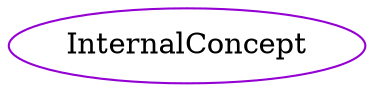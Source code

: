digraph internalconcept{
InternalConcept	[shape=oval, color=darkviolet, label="InternalConcept"];
}
